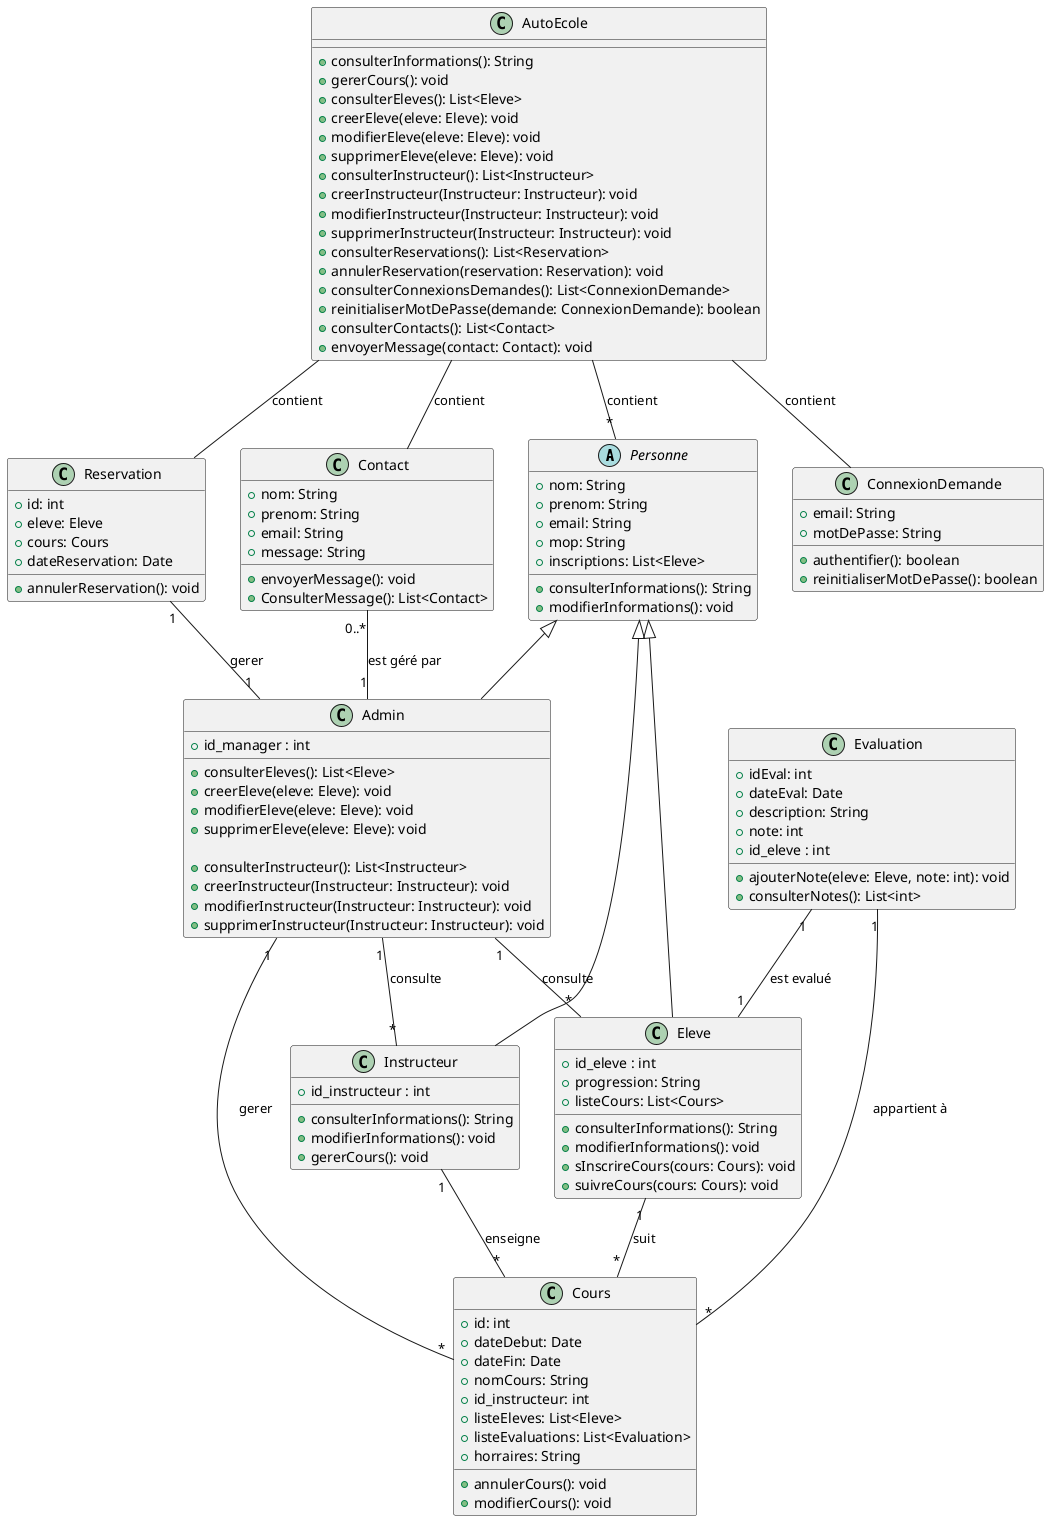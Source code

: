 @startuml
abstract class Personne {
    + nom: String
    + prenom: String
    + email: String
    + mop: String
    + inscriptions: List<Eleve>

    + consulterInformations(): String
    + modifierInformations(): void
}

class Instructeur {
    + id_instructeur : int

    + consulterInformations(): String
    + modifierInformations(): void
    + gererCours(): void
}

class Admin {
    + id_manager : int

    
    + consulterEleves(): List<Eleve>
    + creerEleve(eleve: Eleve): void
    + modifierEleve(eleve: Eleve): void
    + supprimerEleve(eleve: Eleve): void

    + consulterInstructeur(): List<Instructeur>
    + creerInstructeur(Instructeur: Instructeur): void
    + modifierInstructeur(Instructeur: Instructeur): void
    + supprimerInstructeur(Instructeur: Instructeur): void
}

class Eleve {
    + id_eleve : int
    + progression: String
    + listeCours: List<Cours>

    + consulterInformations(): String
    + modifierInformations(): void
    + sInscrireCours(cours: Cours): void
    + suivreCours(cours: Cours): void
}





class Cours {
    + id: int
    + dateDebut: Date
    + dateFin: Date
    + nomCours: String
    + id_instructeur: int
    + listeEleves: List<Eleve>
    + listeEvaluations: List<Evaluation>
    + horraires: String

    + annulerCours(): void
    + modifierCours(): void
}

class Evaluation {
    + idEval: int
    + dateEval: Date
    + description: String
    + note: int
    + id_eleve : int

    + ajouterNote(eleve: Eleve, note: int): void
    + consulterNotes(): List<int>
}


class Reservation {
    + id: int
    + eleve: Eleve
    + cours: Cours
    + dateReservation: Date

    + annulerReservation(): void
}

class ConnexionDemande {
    + email: String
    + motDePasse: String

    + authentifier(): boolean
    + reinitialiserMotDePasse(): boolean
}



class AutoEcole {
    + consulterInformations(): String
    + gererCours(): void
    + consulterEleves(): List<Eleve>
    + creerEleve(eleve: Eleve): void
    + modifierEleve(eleve: Eleve): void
    + supprimerEleve(eleve: Eleve): void
    + consulterInstructeur(): List<Instructeur>
    + creerInstructeur(Instructeur: Instructeur): void
    + modifierInstructeur(Instructeur: Instructeur): void
    + supprimerInstructeur(Instructeur: Instructeur): void
    + consulterReservations(): List<Reservation>
    + annulerReservation(reservation: Reservation): void
    + consulterConnexionsDemandes(): List<ConnexionDemande>
    + reinitialiserMotDePasse(demande: ConnexionDemande): boolean
    + consulterContacts(): List<Contact>
    + envoyerMessage(contact: Contact): void
}

class Contact{
    + nom: String
    + prenom: String
    + email: String
    + message: String

    + envoyerMessage(): void
    + ConsulterMessage(): List<Contact>

}

Personne <|-- Instructeur
Personne <|-- Eleve
Personne <|-- Admin
Reservation "1" -- "1" Admin : "gerer"
Instructeur "1" -- "*" Cours : "enseigne"
Eleve "1" -- "*" Cours : "suit"
Admin "1" -- "*" Cours : "gerer"
Evaluation "1" -- "1" Eleve : "est evalué"
Evaluation "1" -- "*" Cours : "appartient à"
Admin "1" -- "*" Instructeur : "consulte"
Admin "1" -- "*" Eleve : "consulte"
Contact "0..*" -- "1" Admin : "est géré par"
AutoEcole -- "*" Personne : "contient"
AutoEcole -- Reservation : "contient"
AutoEcole -- ConnexionDemande : "contient"
AutoEcole -- Contact : "contient"
@enduml